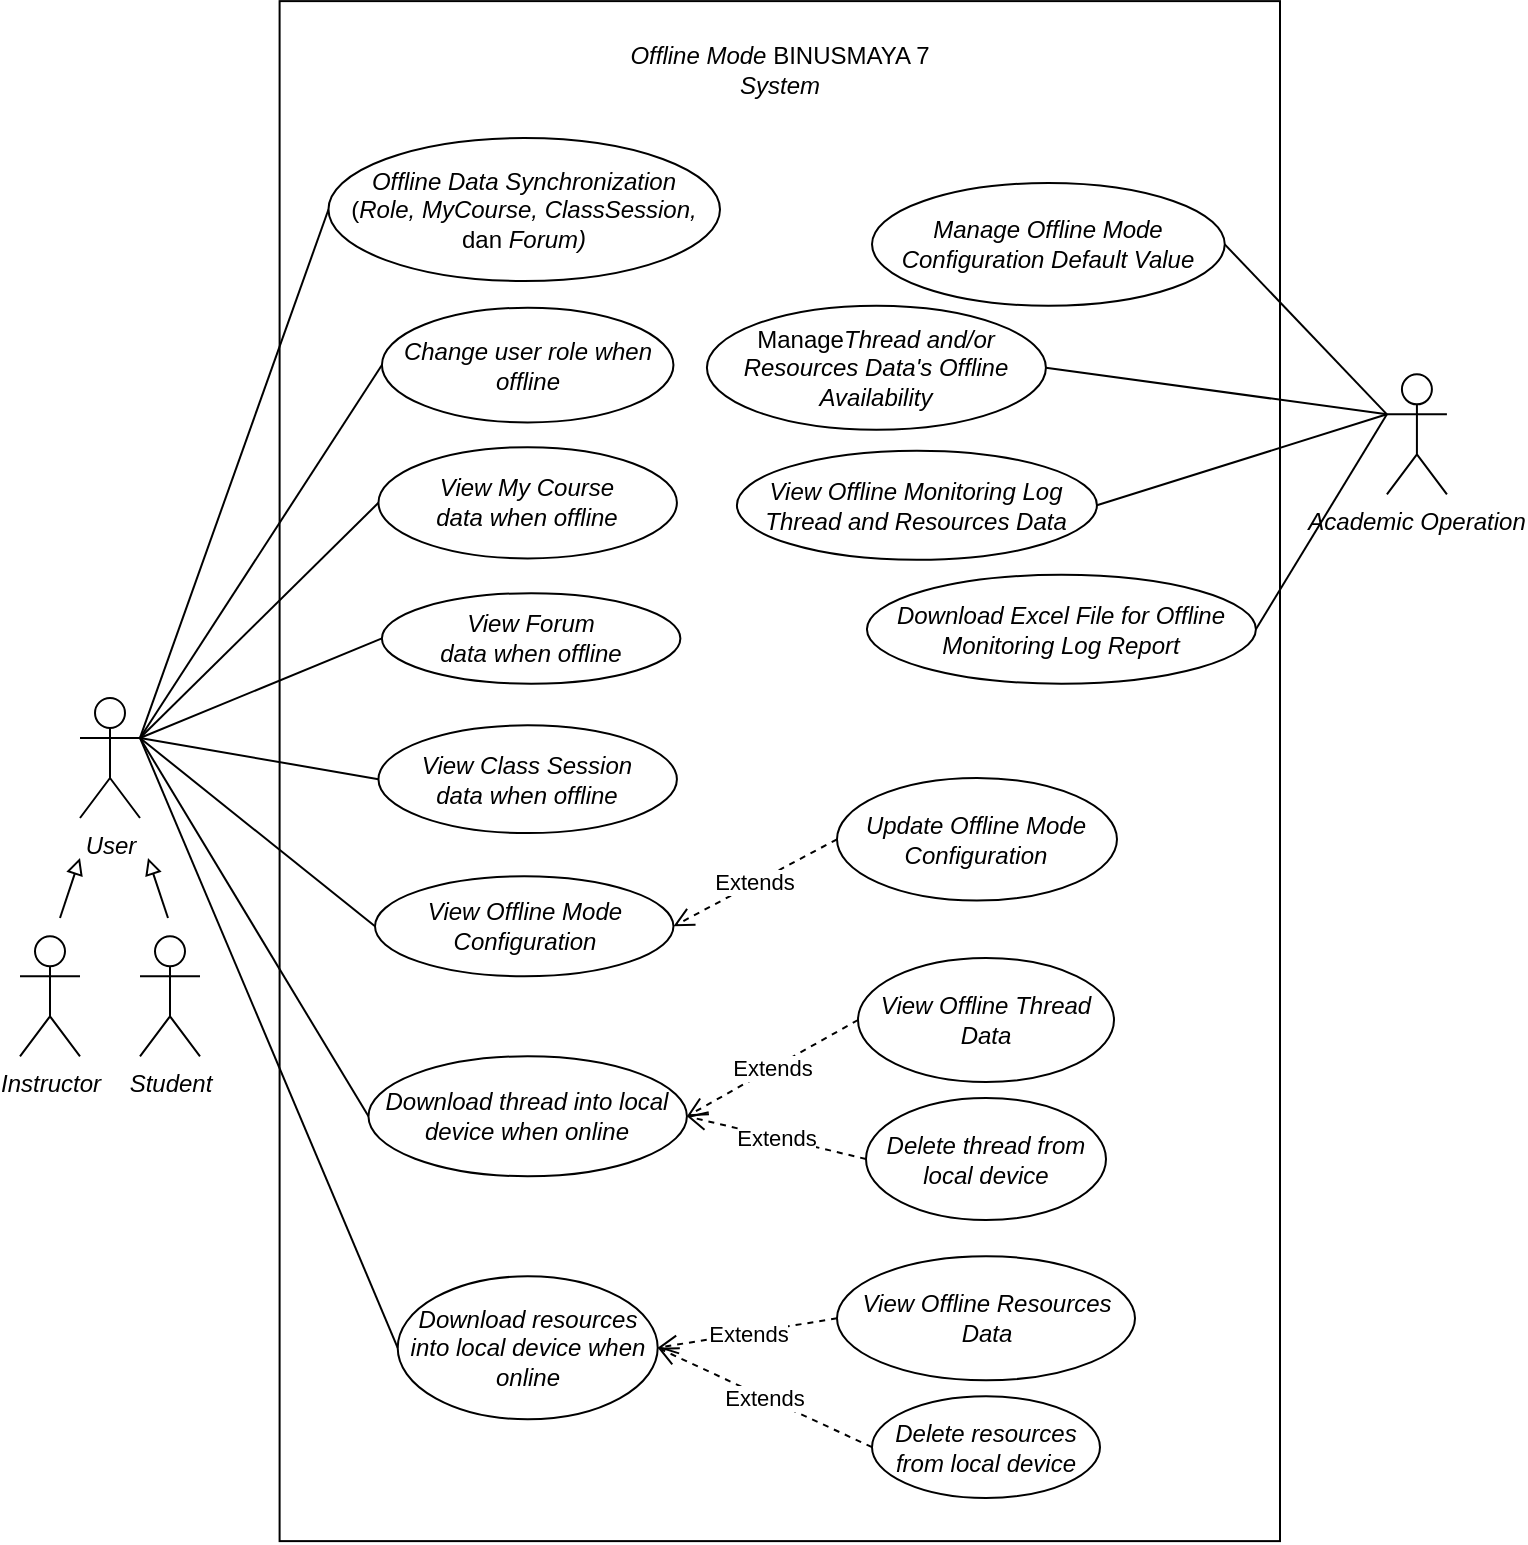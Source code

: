 <mxfile version="20.8.1" type="github">
  <diagram id="KW3WOMyOpie78aPgWBkR" name="Page-1">
    <mxGraphModel dx="1000" dy="1653" grid="1" gridSize="10" guides="1" tooltips="1" connect="1" arrows="1" fold="1" page="1" pageScale="1" pageWidth="850" pageHeight="1100" math="0" shadow="0">
      <root>
        <mxCell id="0" />
        <mxCell id="1" parent="0" />
        <mxCell id="C2JzApIpA7sHAra7oiWG-2" value="" style="rounded=0;whiteSpace=wrap;html=1;flipH=1;" parent="1" vertex="1">
          <mxGeometry x="149.8" y="-958.44" width="500.2" height="770" as="geometry" />
        </mxCell>
        <mxCell id="C2JzApIpA7sHAra7oiWG-3" value="&lt;i&gt;Offline Mode &lt;/i&gt;BINUSMAYA 7 &lt;i&gt;System&lt;/i&gt;" style="text;html=1;strokeColor=none;fillColor=none;align=center;verticalAlign=middle;whiteSpace=wrap;rounded=0;flipH=1;" parent="1" vertex="1">
          <mxGeometry x="320.1" y="-950" width="159.6" height="51.09" as="geometry" />
        </mxCell>
        <mxCell id="bomjBY0PlpRP2bcYB_qp-153" value="&lt;i&gt;User&lt;/i&gt;" style="shape=umlActor;verticalLabelPosition=bottom;verticalAlign=top;html=1;outlineConnect=0;" vertex="1" parent="1">
          <mxGeometry x="50" y="-610.0" width="30" height="60" as="geometry" />
        </mxCell>
        <mxCell id="bomjBY0PlpRP2bcYB_qp-154" value="&lt;i&gt;Offline Data Synchronization&lt;/i&gt;&lt;br&gt;(&lt;i&gt;Role, MyCourse, ClassSession, &lt;/i&gt;dan&lt;i&gt;&amp;nbsp;Forum)&lt;/i&gt;" style="ellipse;whiteSpace=wrap;html=1;" vertex="1" parent="1">
          <mxGeometry x="174.23" y="-890" width="195.77" height="71.52" as="geometry" />
        </mxCell>
        <mxCell id="bomjBY0PlpRP2bcYB_qp-155" value="&lt;i&gt;View&amp;nbsp;Offline Mode Configuration&lt;/i&gt;" style="ellipse;whiteSpace=wrap;html=1;" vertex="1" parent="1">
          <mxGeometry x="197.5" y="-520.86" width="149.23" height="50" as="geometry" />
        </mxCell>
        <mxCell id="bomjBY0PlpRP2bcYB_qp-156" value="&lt;i&gt;Change user role when offline&lt;/i&gt;" style="ellipse;whiteSpace=wrap;html=1;" vertex="1" parent="1">
          <mxGeometry x="200.96" y="-805.17" width="145.77" height="57.39" as="geometry" />
        </mxCell>
        <mxCell id="bomjBY0PlpRP2bcYB_qp-157" value="&lt;i&gt;View My Course data&amp;nbsp;when&amp;nbsp;offline&lt;/i&gt;" style="ellipse;whiteSpace=wrap;html=1;" vertex="1" parent="1">
          <mxGeometry x="199.23" y="-735.43" width="149.23" height="55.65" as="geometry" />
        </mxCell>
        <mxCell id="bomjBY0PlpRP2bcYB_qp-158" value="&lt;i style=&quot;border-color: var(--border-color);&quot;&gt;View&amp;nbsp;Class Session data&amp;nbsp;when&amp;nbsp;offline&lt;/i&gt;" style="ellipse;whiteSpace=wrap;html=1;" vertex="1" parent="1">
          <mxGeometry x="199.23" y="-596.35" width="149.23" height="53.91" as="geometry" />
        </mxCell>
        <mxCell id="bomjBY0PlpRP2bcYB_qp-159" value="&lt;i style=&quot;border-color: var(--border-color);&quot;&gt;View&amp;nbsp;Forum data&amp;nbsp;when&amp;nbsp;offline&lt;/i&gt;" style="ellipse;whiteSpace=wrap;html=1;" vertex="1" parent="1">
          <mxGeometry x="200.96" y="-662.4" width="149.23" height="45.24" as="geometry" />
        </mxCell>
        <mxCell id="bomjBY0PlpRP2bcYB_qp-160" value="&lt;i&gt;Download t&lt;span style=&quot;border-color: var(--border-color);&quot;&gt;hread into&amp;nbsp;&lt;/span&gt;local device when&amp;nbsp;&lt;span style=&quot;border-color: var(--border-color);&quot;&gt;online&lt;/span&gt;&lt;/i&gt;" style="ellipse;whiteSpace=wrap;html=1;" vertex="1" parent="1">
          <mxGeometry x="194.23" y="-430.86" width="159.23" height="60" as="geometry" />
        </mxCell>
        <mxCell id="bomjBY0PlpRP2bcYB_qp-161" value="&lt;i&gt;Download r&lt;span style=&quot;border-color: var(--border-color);&quot;&gt;esources into local device when online&lt;/span&gt;&lt;/i&gt;" style="ellipse;whiteSpace=wrap;html=1;" vertex="1" parent="1">
          <mxGeometry x="208.848" y="-320.859" width="130" height="71.522" as="geometry" />
        </mxCell>
        <mxCell id="bomjBY0PlpRP2bcYB_qp-162" value="&lt;i&gt;Update Offline Mode Configuration&lt;/i&gt;" style="ellipse;whiteSpace=wrap;html=1;" vertex="1" parent="1">
          <mxGeometry x="428.495" y="-570.001" width="140" height="61.304" as="geometry" />
        </mxCell>
        <mxCell id="bomjBY0PlpRP2bcYB_qp-163" value="&lt;i&gt;Manage Offline Mode Configuration Default Value&lt;/i&gt;" style="ellipse;whiteSpace=wrap;html=1;" vertex="1" parent="1">
          <mxGeometry x="446" y="-867.5" width="176.38" height="61.37" as="geometry" />
        </mxCell>
        <mxCell id="bomjBY0PlpRP2bcYB_qp-164" value="Extends" style="endArrow=open;endSize=8;endFill=0;html=1;rounded=0;dashed=1;exitX=0;exitY=0.5;exitDx=0;exitDy=0;strokeWidth=1;entryX=1;entryY=0.5;entryDx=0;entryDy=0;" edge="1" parent="1" source="bomjBY0PlpRP2bcYB_qp-162" target="bomjBY0PlpRP2bcYB_qp-155">
          <mxGeometry width="160" relative="1" as="geometry">
            <mxPoint x="195" y="-195.643" as="sourcePoint" />
            <mxPoint x="355" y="-195.643" as="targetPoint" />
          </mxGeometry>
        </mxCell>
        <mxCell id="bomjBY0PlpRP2bcYB_qp-165" value="&lt;i&gt;&lt;span style=&quot;border-color: var(--border-color);&quot;&gt;View&amp;nbsp;&lt;/span&gt;&lt;span style=&quot;border-color: var(--border-color);&quot;&gt;Offline Thread Data&lt;/span&gt;&lt;/i&gt;" style="ellipse;whiteSpace=wrap;html=1;" vertex="1" parent="1">
          <mxGeometry x="439" y="-480" width="128" height="62" as="geometry" />
        </mxCell>
        <mxCell id="bomjBY0PlpRP2bcYB_qp-166" value="&lt;i&gt;View&amp;nbsp;&lt;span style=&quot;border-color: var(--border-color);&quot;&gt;Offline&amp;nbsp;Resources Data&lt;/span&gt;&lt;/i&gt;" style="ellipse;whiteSpace=wrap;html=1;" vertex="1" parent="1">
          <mxGeometry x="428.5" y="-330.86" width="149" height="62" as="geometry" />
        </mxCell>
        <mxCell id="bomjBY0PlpRP2bcYB_qp-167" value="&lt;i&gt;Delete thread from local device&lt;/i&gt;" style="ellipse;whiteSpace=wrap;html=1;" vertex="1" parent="1">
          <mxGeometry x="443" y="-410" width="120" height="61" as="geometry" />
        </mxCell>
        <mxCell id="bomjBY0PlpRP2bcYB_qp-168" value="Extends" style="endArrow=open;endSize=8;endFill=0;html=1;rounded=0;dashed=1;exitX=0;exitY=0.5;exitDx=0;exitDy=0;entryX=1;entryY=0.5;entryDx=0;entryDy=0;strokeWidth=1;" edge="1" parent="1" source="bomjBY0PlpRP2bcYB_qp-165" target="bomjBY0PlpRP2bcYB_qp-160">
          <mxGeometry width="160" relative="1" as="geometry">
            <mxPoint x="250.005" y="-404.773" as="sourcePoint" />
            <mxPoint x="123.591" y="-558.851" as="targetPoint" />
          </mxGeometry>
        </mxCell>
        <mxCell id="bomjBY0PlpRP2bcYB_qp-169" value="Extends" style="endArrow=open;endSize=8;endFill=0;html=1;rounded=0;dashed=1;exitX=0;exitY=0.5;exitDx=0;exitDy=0;entryX=1;entryY=0.5;entryDx=0;entryDy=0;strokeWidth=1;" edge="1" parent="1" source="bomjBY0PlpRP2bcYB_qp-167" target="bomjBY0PlpRP2bcYB_qp-160">
          <mxGeometry width="160" relative="1" as="geometry">
            <mxPoint x="361.995" y="-339.863" as="sourcePoint" />
            <mxPoint x="160.769" y="-305.096" as="targetPoint" />
          </mxGeometry>
        </mxCell>
        <mxCell id="bomjBY0PlpRP2bcYB_qp-170" value="Delete r&lt;span&gt;esources from local device&lt;/span&gt;" style="ellipse;whiteSpace=wrap;html=1;fontStyle=2" vertex="1" parent="1">
          <mxGeometry x="446" y="-260.86" width="114" height="50.86" as="geometry" />
        </mxCell>
        <mxCell id="bomjBY0PlpRP2bcYB_qp-171" value="Extends" style="endArrow=open;endSize=8;endFill=0;html=1;rounded=0;dashed=1;exitX=0;exitY=0.5;exitDx=0;exitDy=0;entryX=1;entryY=0.5;entryDx=0;entryDy=0;strokeWidth=1;" edge="1" parent="1" source="bomjBY0PlpRP2bcYB_qp-166" target="bomjBY0PlpRP2bcYB_qp-161">
          <mxGeometry width="160" relative="1" as="geometry">
            <mxPoint x="366.995" y="-79.863" as="sourcePoint" />
            <mxPoint x="165.769" y="-45.096" as="targetPoint" />
          </mxGeometry>
        </mxCell>
        <mxCell id="bomjBY0PlpRP2bcYB_qp-172" value="Extends" style="endArrow=open;endSize=8;endFill=0;html=1;rounded=0;dashed=1;exitX=0;exitY=0.5;exitDx=0;exitDy=0;entryX=1;entryY=0.5;entryDx=0;entryDy=0;strokeWidth=1;" edge="1" parent="1" source="bomjBY0PlpRP2bcYB_qp-170" target="bomjBY0PlpRP2bcYB_qp-161">
          <mxGeometry width="160" relative="1" as="geometry">
            <mxPoint x="366.995" y="60.137" as="sourcePoint" />
            <mxPoint x="164.998" y="101.752" as="targetPoint" />
          </mxGeometry>
        </mxCell>
        <mxCell id="bomjBY0PlpRP2bcYB_qp-173" value="Manage&lt;i&gt;Thread and/or Resources Data&#39;s Offline Availability&lt;/i&gt;" style="ellipse;whiteSpace=wrap;html=1;" vertex="1" parent="1">
          <mxGeometry x="363.46" y="-806.13" width="169.5" height="62" as="geometry" />
        </mxCell>
        <mxCell id="bomjBY0PlpRP2bcYB_qp-175" value="&lt;i&gt;View Offline Monitoring Log Thread and Resources Data&lt;/i&gt;" style="ellipse;whiteSpace=wrap;html=1;" vertex="1" parent="1">
          <mxGeometry x="378.46" y="-733.67" width="180" height="54.57" as="geometry" />
        </mxCell>
        <mxCell id="bomjBY0PlpRP2bcYB_qp-176" value="Download Excel File for Offline Monitoring Log Report" style="ellipse;whiteSpace=wrap;html=1;fontStyle=2" vertex="1" parent="1">
          <mxGeometry x="443.46" y="-671.6" width="194.5" height="54.44" as="geometry" />
        </mxCell>
        <mxCell id="bomjBY0PlpRP2bcYB_qp-177" value="&lt;i&gt;Academic Operation&lt;/i&gt;" style="shape=umlActor;verticalLabelPosition=bottom;verticalAlign=top;html=1;outlineConnect=0;" vertex="1" parent="1">
          <mxGeometry x="703.46" y="-771.82" width="30" height="60" as="geometry" />
        </mxCell>
        <mxCell id="bomjBY0PlpRP2bcYB_qp-178" style="edgeStyle=none;rounded=0;orthogonalLoop=1;jettySize=auto;html=1;entryX=1;entryY=0.5;entryDx=0;entryDy=0;endArrow=none;endFill=0;exitX=0;exitY=0.333;exitDx=0;exitDy=0;exitPerimeter=0;" edge="1" parent="1" source="bomjBY0PlpRP2bcYB_qp-177" target="bomjBY0PlpRP2bcYB_qp-163">
          <mxGeometry relative="1" as="geometry">
            <mxPoint x="679.47" y="-681.63" as="sourcePoint" />
            <mxPoint x="131.462" y="-497.0" as="targetPoint" />
          </mxGeometry>
        </mxCell>
        <mxCell id="bomjBY0PlpRP2bcYB_qp-180" style="edgeStyle=none;rounded=0;orthogonalLoop=1;jettySize=auto;html=1;entryX=1;entryY=0.5;entryDx=0;entryDy=0;endArrow=none;endFill=0;exitX=0;exitY=0.333;exitDx=0;exitDy=0;exitPerimeter=0;" edge="1" parent="1" source="bomjBY0PlpRP2bcYB_qp-177" target="bomjBY0PlpRP2bcYB_qp-176">
          <mxGeometry relative="1" as="geometry">
            <mxPoint x="781.46" y="-710.74" as="sourcePoint" />
            <mxPoint x="628.96" y="-348.22" as="targetPoint" />
          </mxGeometry>
        </mxCell>
        <mxCell id="bomjBY0PlpRP2bcYB_qp-181" style="edgeStyle=none;rounded=0;orthogonalLoop=1;jettySize=auto;html=1;entryX=1;entryY=0.5;entryDx=0;entryDy=0;endArrow=none;endFill=0;exitX=0;exitY=0.333;exitDx=0;exitDy=0;exitPerimeter=0;" edge="1" parent="1" source="bomjBY0PlpRP2bcYB_qp-177" target="bomjBY0PlpRP2bcYB_qp-175">
          <mxGeometry relative="1" as="geometry">
            <mxPoint x="761.46" y="-730.74" as="sourcePoint" />
            <mxPoint x="603.96" y="-429.74" as="targetPoint" />
          </mxGeometry>
        </mxCell>
        <mxCell id="bomjBY0PlpRP2bcYB_qp-182" style="edgeStyle=none;rounded=0;orthogonalLoop=1;jettySize=auto;html=1;entryX=1;entryY=0.5;entryDx=0;entryDy=0;endArrow=none;endFill=0;exitX=0;exitY=0.333;exitDx=0;exitDy=0;exitPerimeter=0;" edge="1" parent="1" source="bomjBY0PlpRP2bcYB_qp-177" target="bomjBY0PlpRP2bcYB_qp-173">
          <mxGeometry relative="1" as="geometry">
            <mxPoint x="761.46" y="-730.74" as="sourcePoint" />
            <mxPoint x="141.465" y="-484.001" as="targetPoint" />
          </mxGeometry>
        </mxCell>
        <mxCell id="bomjBY0PlpRP2bcYB_qp-183" style="rounded=0;orthogonalLoop=1;jettySize=auto;html=1;exitX=1;exitY=0.333;exitDx=0;exitDy=0;exitPerimeter=0;entryX=0;entryY=0.5;entryDx=0;entryDy=0;endArrow=none;endFill=0;" edge="1" parent="1" source="bomjBY0PlpRP2bcYB_qp-153" target="bomjBY0PlpRP2bcYB_qp-154">
          <mxGeometry relative="1" as="geometry" />
        </mxCell>
        <mxCell id="bomjBY0PlpRP2bcYB_qp-184" style="edgeStyle=none;rounded=0;orthogonalLoop=1;jettySize=auto;html=1;exitX=1;exitY=0.333;exitDx=0;exitDy=0;exitPerimeter=0;entryX=0;entryY=0.5;entryDx=0;entryDy=0;endArrow=none;endFill=0;" edge="1" parent="1" source="bomjBY0PlpRP2bcYB_qp-153" target="bomjBY0PlpRP2bcYB_qp-156">
          <mxGeometry relative="1" as="geometry" />
        </mxCell>
        <mxCell id="bomjBY0PlpRP2bcYB_qp-185" style="edgeStyle=none;rounded=0;orthogonalLoop=1;jettySize=auto;html=1;exitX=1;exitY=0.333;exitDx=0;exitDy=0;exitPerimeter=0;entryX=0;entryY=0.5;entryDx=0;entryDy=0;endArrow=none;endFill=0;" edge="1" parent="1" source="bomjBY0PlpRP2bcYB_qp-153" target="bomjBY0PlpRP2bcYB_qp-158">
          <mxGeometry relative="1" as="geometry" />
        </mxCell>
        <mxCell id="bomjBY0PlpRP2bcYB_qp-186" style="edgeStyle=none;rounded=0;orthogonalLoop=1;jettySize=auto;html=1;exitX=1;exitY=0.333;exitDx=0;exitDy=0;exitPerimeter=0;entryX=0;entryY=0.5;entryDx=0;entryDy=0;endArrow=none;endFill=0;" edge="1" parent="1" source="bomjBY0PlpRP2bcYB_qp-153" target="bomjBY0PlpRP2bcYB_qp-157">
          <mxGeometry relative="1" as="geometry" />
        </mxCell>
        <mxCell id="bomjBY0PlpRP2bcYB_qp-187" style="edgeStyle=none;rounded=0;orthogonalLoop=1;jettySize=auto;html=1;exitX=1;exitY=0.333;exitDx=0;exitDy=0;exitPerimeter=0;entryX=0;entryY=0.5;entryDx=0;entryDy=0;endArrow=none;endFill=0;" edge="1" parent="1" source="bomjBY0PlpRP2bcYB_qp-153" target="bomjBY0PlpRP2bcYB_qp-159">
          <mxGeometry relative="1" as="geometry" />
        </mxCell>
        <mxCell id="bomjBY0PlpRP2bcYB_qp-188" style="edgeStyle=none;rounded=0;orthogonalLoop=1;jettySize=auto;html=1;exitX=1;exitY=0.333;exitDx=0;exitDy=0;exitPerimeter=0;entryX=0;entryY=0.5;entryDx=0;entryDy=0;endArrow=none;endFill=0;" edge="1" parent="1" source="bomjBY0PlpRP2bcYB_qp-153" target="bomjBY0PlpRP2bcYB_qp-160">
          <mxGeometry relative="1" as="geometry" />
        </mxCell>
        <mxCell id="bomjBY0PlpRP2bcYB_qp-189" style="edgeStyle=none;rounded=0;orthogonalLoop=1;jettySize=auto;html=1;exitX=1;exitY=0.333;exitDx=0;exitDy=0;exitPerimeter=0;entryX=0;entryY=0.5;entryDx=0;entryDy=0;endArrow=none;endFill=0;" edge="1" parent="1" source="bomjBY0PlpRP2bcYB_qp-153" target="bomjBY0PlpRP2bcYB_qp-155">
          <mxGeometry relative="1" as="geometry" />
        </mxCell>
        <mxCell id="bomjBY0PlpRP2bcYB_qp-190" style="edgeStyle=none;rounded=0;orthogonalLoop=1;jettySize=auto;html=1;exitX=1;exitY=0.333;exitDx=0;exitDy=0;exitPerimeter=0;entryX=0;entryY=0.5;entryDx=0;entryDy=0;endArrow=none;endFill=0;" edge="1" parent="1" source="bomjBY0PlpRP2bcYB_qp-153" target="bomjBY0PlpRP2bcYB_qp-161">
          <mxGeometry relative="1" as="geometry">
            <mxPoint x="125" y="-440.86" as="sourcePoint" />
            <mxPoint x="185.769" y="-125.86" as="targetPoint" />
          </mxGeometry>
        </mxCell>
        <mxCell id="bomjBY0PlpRP2bcYB_qp-192" value="&lt;i&gt;Instructor&lt;/i&gt;" style="shape=umlActor;verticalLabelPosition=bottom;verticalAlign=top;html=1;outlineConnect=0;" vertex="1" parent="1">
          <mxGeometry x="20" y="-490.86" width="30" height="60" as="geometry" />
        </mxCell>
        <mxCell id="bomjBY0PlpRP2bcYB_qp-195" value="&lt;i&gt;Student&lt;/i&gt;" style="shape=umlActor;verticalLabelPosition=bottom;verticalAlign=top;html=1;outlineConnect=0;" vertex="1" parent="1">
          <mxGeometry x="80" y="-490.86" width="30" height="60" as="geometry" />
        </mxCell>
        <mxCell id="bomjBY0PlpRP2bcYB_qp-196" value="" style="endArrow=block;html=1;rounded=0;endFill=0;" edge="1" parent="1">
          <mxGeometry width="50" height="50" relative="1" as="geometry">
            <mxPoint x="40" y="-500" as="sourcePoint" />
            <mxPoint x="50" y="-530" as="targetPoint" />
          </mxGeometry>
        </mxCell>
        <mxCell id="bomjBY0PlpRP2bcYB_qp-199" value="" style="endArrow=block;html=1;rounded=0;endFill=0;" edge="1" parent="1">
          <mxGeometry width="50" height="50" relative="1" as="geometry">
            <mxPoint x="94" y="-500" as="sourcePoint" />
            <mxPoint x="84" y="-530" as="targetPoint" />
          </mxGeometry>
        </mxCell>
      </root>
    </mxGraphModel>
  </diagram>
</mxfile>
